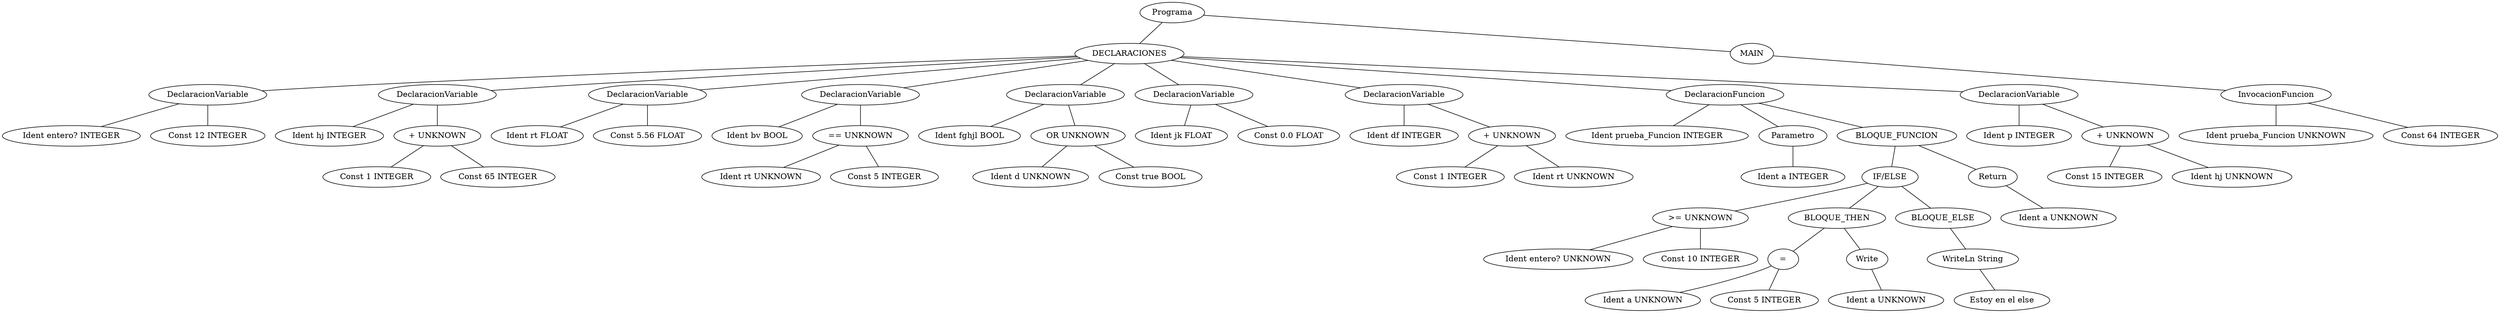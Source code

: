 graph G {1 [label="Programa"]
2 [label="DECLARACIONES"]
1 -- 2
3 [label="DeclaracionVariable"]
2 -- 3
4 [label="Ident entero? INTEGER"]
3 -- 4
5 [label="Const 12 INTEGER"]
3 -- 5
6 [label="DeclaracionVariable"]
2 -- 6
7 [label="Ident hj INTEGER"]
6 -- 7
8 [label="+ UNKNOWN"]
6 -- 8
9 [label="Const 1 INTEGER"]
8 -- 9
10 [label="Const 65 INTEGER"]
8 -- 10
11 [label="DeclaracionVariable"]
2 -- 11
12 [label="Ident rt FLOAT"]
11 -- 12
13 [label="Const 5.56 FLOAT"]
11 -- 13
14 [label="DeclaracionVariable"]
2 -- 14
15 [label="Ident bv BOOL"]
14 -- 15
16 [label="== UNKNOWN"]
14 -- 16
17 [label="Ident rt UNKNOWN"]
16 -- 17
18 [label="Const 5 INTEGER"]
16 -- 18
19 [label="DeclaracionVariable"]
2 -- 19
20 [label="Ident fghjl BOOL"]
19 -- 20
21 [label="OR UNKNOWN"]
19 -- 21
22 [label="Ident d UNKNOWN"]
21 -- 22
23 [label="Const true BOOL"]
21 -- 23
24 [label="DeclaracionVariable"]
2 -- 24
25 [label="Ident jk FLOAT"]
24 -- 25
26 [label="Const 0.0 FLOAT"]
24 -- 26
27 [label="DeclaracionVariable"]
2 -- 27
28 [label="Ident df INTEGER"]
27 -- 28
29 [label="+ UNKNOWN"]
27 -- 29
30 [label="Const 1 INTEGER"]
29 -- 30
31 [label="Ident rt UNKNOWN"]
29 -- 31
32 [label="DeclaracionFuncion"]
2 -- 32
33 [label="Ident prueba_Funcion INTEGER"]
32 -- 33
34 [label="Parametro"]
32 -- 34
35 [label="Ident a INTEGER"]
34 -- 35
36 [label="BLOQUE_FUNCION"]
32 -- 36
37 [label="IF/ELSE"]
36 -- 37
38 [label=">= UNKNOWN"]
37 -- 38
39 [label="Ident entero? UNKNOWN"]
38 -- 39
40 [label="Const 10 INTEGER"]
38 -- 40
41 [label="BLOQUE_THEN"]
37 -- 41
42 [label="="]
41 -- 42
43 [label="Ident a UNKNOWN"]
42 -- 43
44 [label="Const 5 INTEGER"]
42 -- 44
45 [label="Write"]
41 -- 45
46 [label="Ident a UNKNOWN"]
45 -- 46
47 [label="BLOQUE_ELSE"]
37 -- 47
48 [label="WriteLn String"]
47 -- 48
49 [label="Estoy en el else"]
48 -- 49
50 [label="Return"]
36 -- 50
51 [label="Ident a UNKNOWN"]
50 -- 51
52 [label="DeclaracionVariable"]
2 -- 52
53 [label="Ident p INTEGER"]
52 -- 53
54 [label="+ UNKNOWN"]
52 -- 54
55 [label="Const 15 INTEGER"]
54 -- 55
56 [label="Ident hj UNKNOWN"]
54 -- 56
57 [label="MAIN"]
1 -- 57
58 [label="InvocacionFuncion"]
57 -- 58
59 [label="Ident prueba_Funcion UNKNOWN"]
58 -- 59
60 [label="Const 64 INTEGER"]
58 -- 60
}
